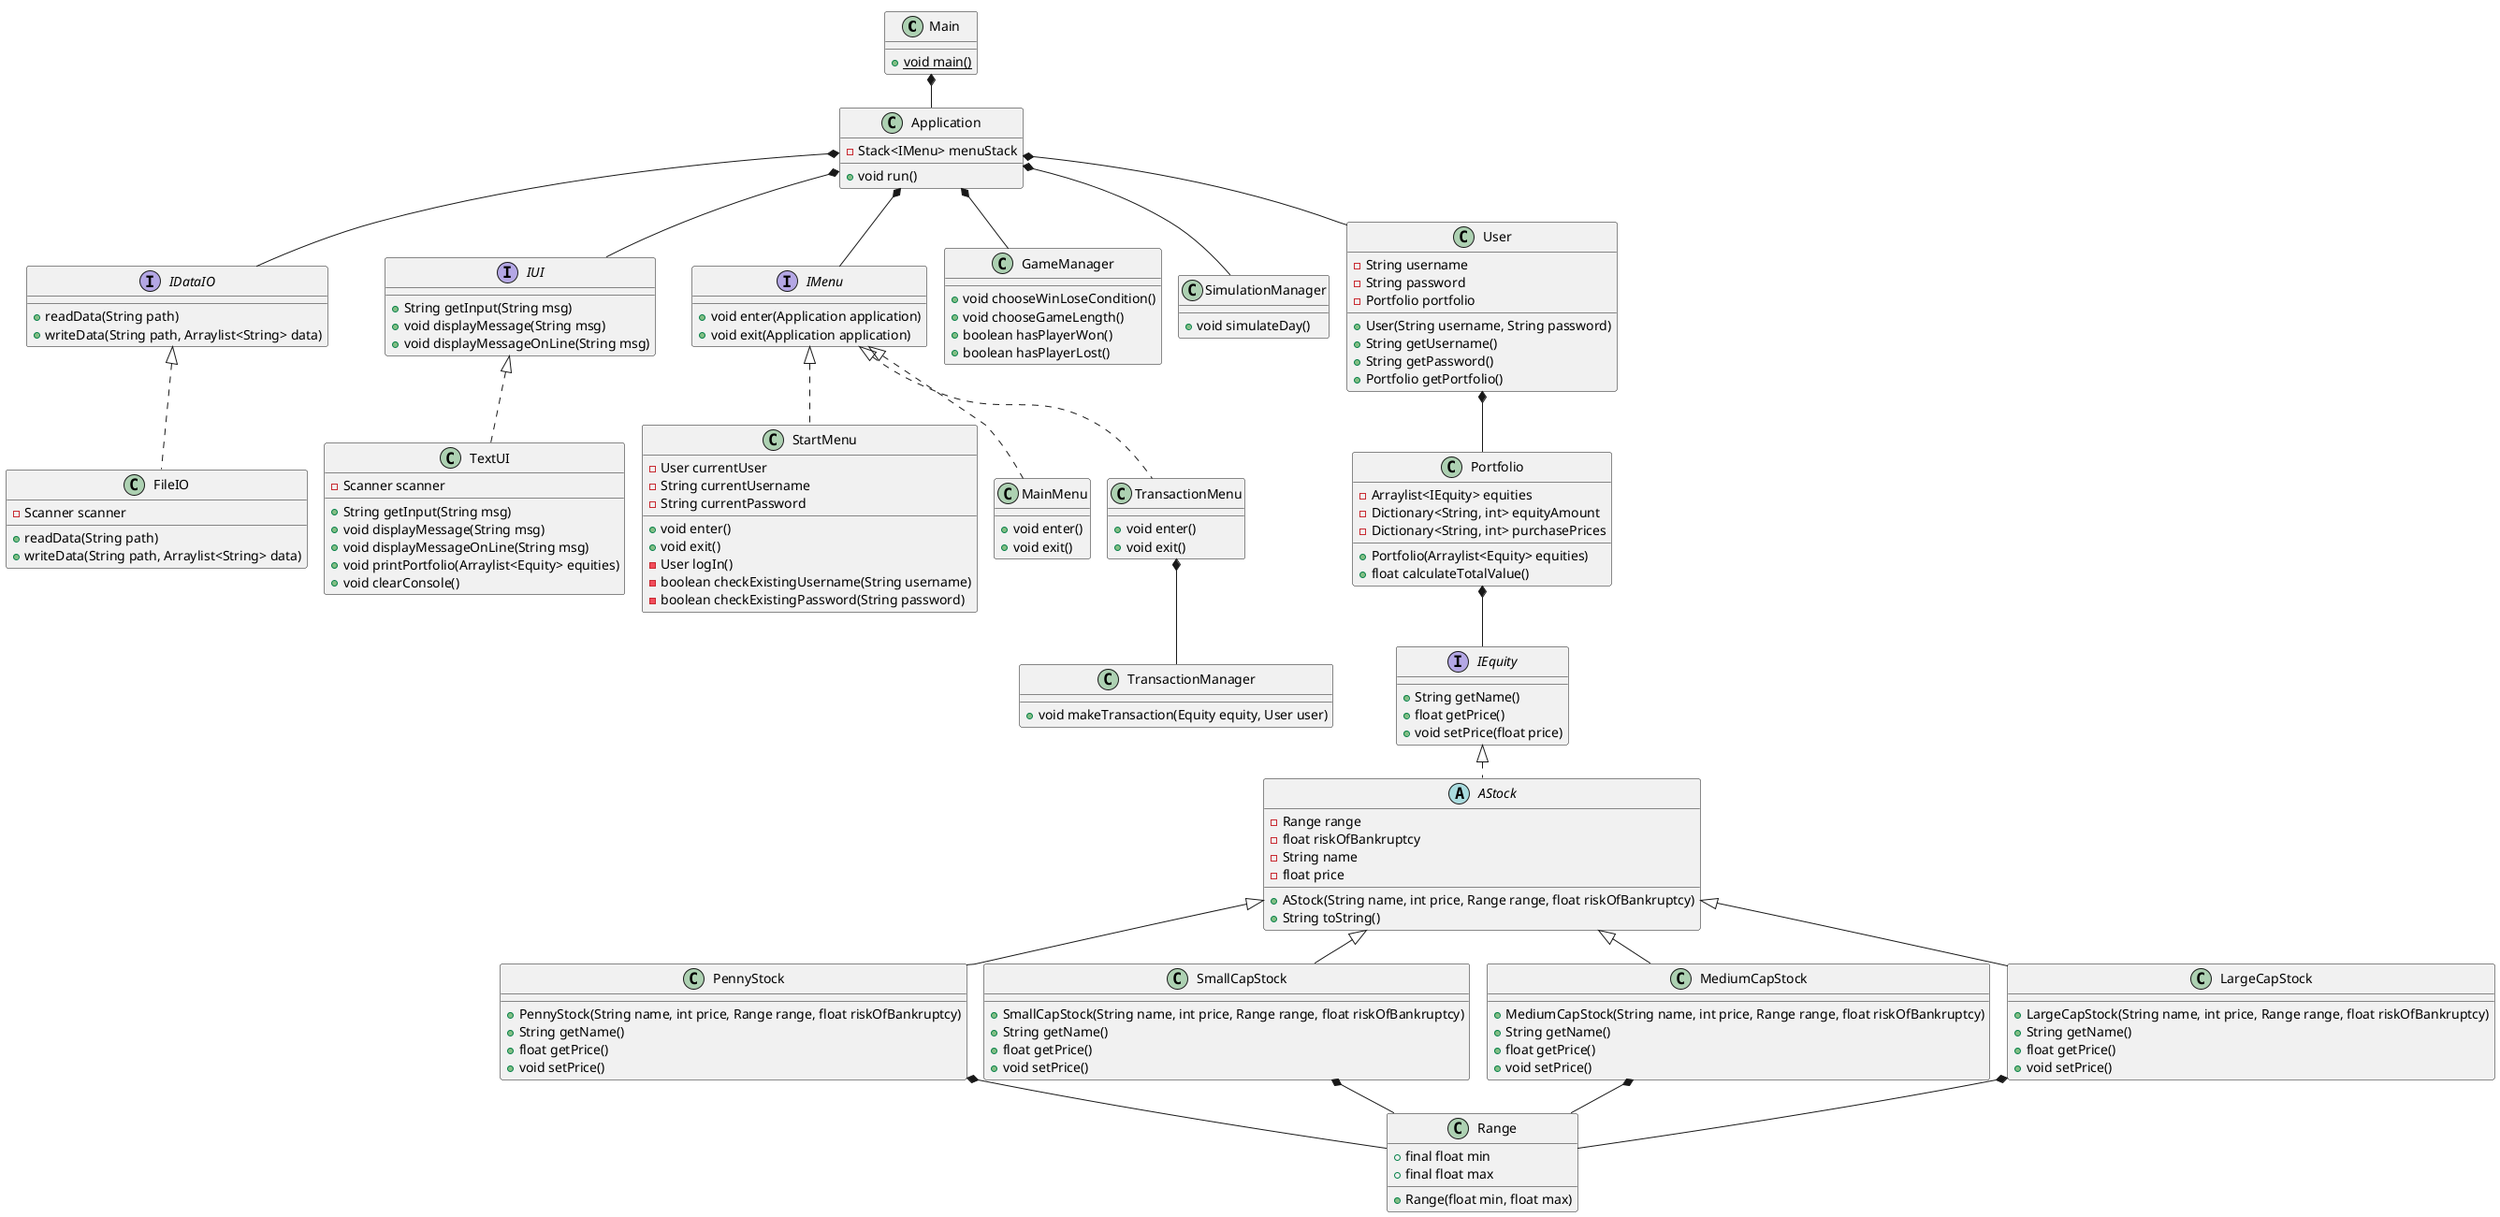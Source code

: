 @startuml
!pragma layout smetana
'https://plantuml.com/class-diagram
class Main {
    + {static} void main()
}

class Application {
    - Stack<IMenu> menuStack
    + void run()
}

interface IDataIO {
    + readData(String path)
    + writeData(String path, Arraylist<String> data)
}

class FileIO implements IDataIO {
    - Scanner scanner
    + readData(String path)
    + writeData(String path, Arraylist<String> data)

}

interface IUI {
    + String getInput(String msg)
    + void displayMessage(String msg)
    + void displayMessageOnLine(String msg)
}

class TextUI implements IUI {
    - Scanner scanner
    + String getInput(String msg)
    + void displayMessage(String msg)
    + void displayMessageOnLine(String msg)
    + void printPortfolio(Arraylist<Equity> equities)
    + void clearConsole()
}

interface IMenu {
    + void enter(Application application)
    + void exit(Application application)
}

class StartMenu implements IMenu {
    - User currentUser
    - String currentUsername
    - String currentPassword
    + void enter()
    + void exit()
    - User logIn()
    - boolean checkExistingUsername(String username)
    - boolean checkExistingPassword(String password)
}

class MainMenu implements IMenu {
    + void enter()
    + void exit()
}

class TransactionMenu implements IMenu {
    + void enter()
    + void exit()
}

class TransactionManager {
    + void makeTransaction(Equity equity, User user)
}

class GameManager {
    + void chooseWinLoseCondition()
    + void chooseGameLength()
    + boolean hasPlayerWon()
    + boolean hasPlayerLost()
}

class SimulationManager {
    + void simulateDay()
}

class User {
    - String username
    - String password
    - Portfolio portfolio
    + User(String username, String password)
    + String getUsername()
    + String getPassword()
    + Portfolio getPortfolio()
}

class Portfolio {
    - Arraylist<IEquity> equities
    - Dictionary<String, int> equityAmount
    - Dictionary<String, int> purchasePrices
    + Portfolio(Arraylist<Equity> equities)
    + float calculateTotalValue()
}

interface IEquity {
    + String getName()
    + float getPrice()
    + void setPrice(float price)
}

abstract class AStock implements IEquity {
    - Range range
    - float riskOfBankruptcy
    - String name
    - float price
    + AStock(String name, int price, Range range, float riskOfBankruptcy)
    + String toString()
}

class PennyStock extends AStock {
    + PennyStock(String name, int price, Range range, float riskOfBankruptcy)
    + String getName()
    + float getPrice()
    + void setPrice()
}
class SmallCapStock extends AStock {
    + SmallCapStock(String name, int price, Range range, float riskOfBankruptcy)
    + String getName()
    + float getPrice()
    + void setPrice()
}
class MediumCapStock extends AStock {
    + MediumCapStock(String name, int price, Range range, float riskOfBankruptcy)
    + String getName()
    + float getPrice()
    + void setPrice()
}
class LargeCapStock extends AStock {
    + LargeCapStock(String name, int price, Range range, float riskOfBankruptcy)
    + String getName()
    + float getPrice()
    + void setPrice()
}

class Range {
    + final float min
    + final float max
    + Range(float min, float max)
}

Main *-- Application
Application *-- IMenu
Application *-- User
Application *-- SimulationManager
Application *-- GameManager
Application *-- IUI
Application *-- IDataIO

TransactionMenu *-- TransactionManager

User *-- Portfolio
Portfolio *-- IEquity
PennyStock *-- Range
SmallCapStock *-- Range
MediumCapStock *-- Range
LargeCapStock *-- Range
@enduml